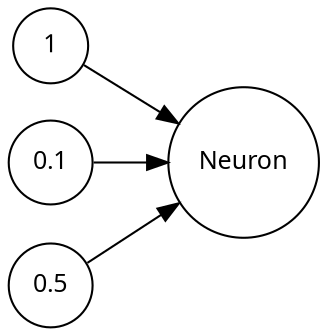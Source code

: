digraph {
    graph [fontname = "Handlee"];
    node [fontname = "Handlee"];
    edge [fontname = "Handlee"];
    splines=line
    rankdir=LR;
    node [shape="circle", fontsize=12];
    "1" -> "Neuron";
    "0.1" -> "Neuron";
    "0.5" -> "Neuron";
    "Neuron";
}
